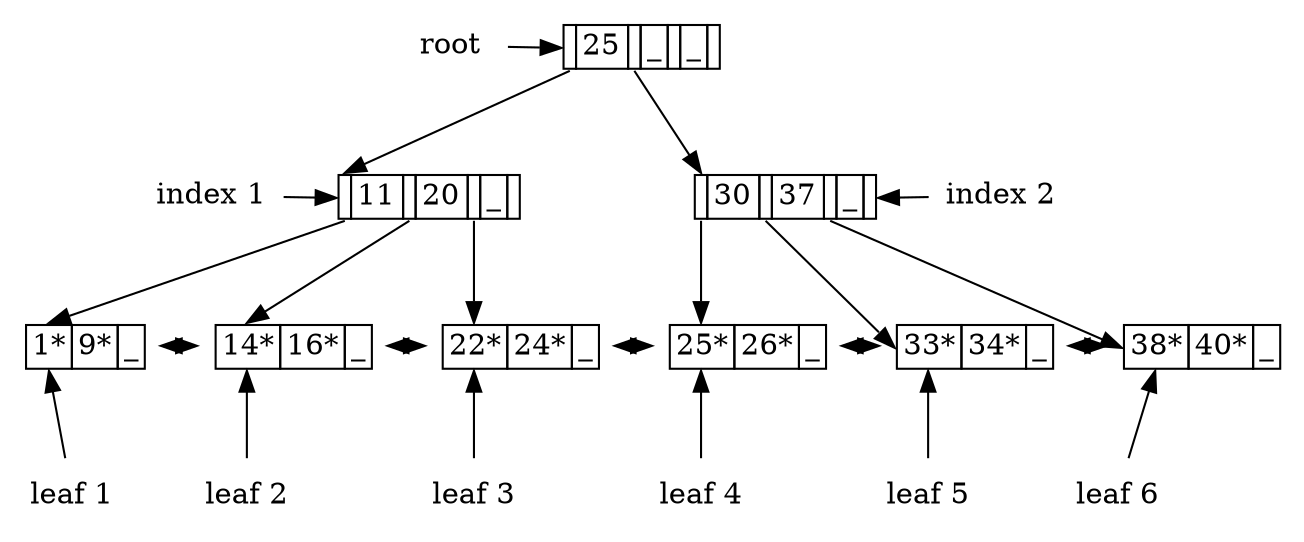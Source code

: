 digraph G
{
    splines=false
    root_node
    [
        shape = none
        label = <<table border="0" cellborder="1" cellspacing="0">
                    <tr>
                        <td port="connector0"></td>
                        <td port="key0">25</td>
                        <td port="connector1"></td>
                        <td port="key1">_</td>
                        <td port="connector2"></td>
                        <td port="key2">_</td>
                        <td port="connector3"></td>
                    </tr>
                </table>>
    ]
    index_node_1
    [
        shape = none
        label = <<table border="0" cellborder="1" cellspacing="0">
                    <tr>
                        <td port="connector0"></td>
                        <td port="key0">11</td>
                        <td port="connector1"></td>
                        <td port="key1">20</td>
                        <td port="connector2"></td>
                        <td port="key2">_</td>
                        <td port="connector3"></td>
                    </tr>
                </table>>
    ]
    index_node_2
    [
        shape = none
        label = <<table border="0" cellborder="1" cellspacing="0">
                    <tr>
                        <td port="connector0"></td>
                        <td port="key0">30</td>
                        <td port="connector1"></td>
                        <td port="key1">37</td>
                        <td port="connector2"></td>
                        <td port="key2">_</td>
                        <td port="connector3"></td>
                    </tr>
                </table>>
    ]
    leaf_node_1
    [
        shape = none
        label = <<table border="0" cellborder="1" cellspacing="0">
                    <tr>
                        <td port="key0">1*</td>
                        <td port="key1">9*</td>
                        <td port="key2">_</td>
                    </tr>
                </table>>
    ]
    leaf_node_2
    [
        shape = none
        label = <<table border="0" cellborder="1" cellspacing="0">
                    <tr>
                        <td port="key0">14*</td>
                        <td port="key1">16*</td>
                        <td port="key2">_</td>
                    </tr>
                </table>>
    ]
    leaf_node_3
    [
        shape = none
        label = <<table border="0" cellborder="1" cellspacing="0">
                    <tr>
                        <td port="key0">22*</td>
                        <td port="key1">24*</td>
                        <td port="key2">_</td>
                    </tr>
                </table>>
    ]
    leaf_node_4
    [
        shape = none
        label = <<table border="0" cellborder="1" cellspacing="0">
                    <tr>
                        <td port="key0">25*</td>
                        <td port="key1">26*</td>
                        <td port="key2">_</td>
                    </tr>
                </table>>
    ]
    leaf_node_5
    [
        shape = none
        label = <<table border="0" cellborder="1" cellspacing="0">
                    <tr>
                        <td port="key0">33*</td>
                        <td port="key1">34*</td>
                        <td port="key2">_</td>
                    </tr>
                </table>>
    ]
    leaf_node_6
    [
        shape = none
        label = <<table border="0" cellborder="1" cellspacing="0">
                    <tr>
                        <td port="key0">38*</td>
                        <td port="key1">40*</td>
                        <td port="key2">_</td>
                    </tr>
                </table>>
    ]

    root_label [ shape = none label="root" ]
    root_label -> root_node:"connector0"

    root_node:"connector0" -> index_node_1:"connector0" 
    root_node:"connector1" -> index_node_2:"connector0"

    index_1_label [ shape = none label="index 1"]
    index_1_label -> index_node_1:"connector0"
    index_node_1:"connector0" -> leaf_node_1:"key0" 
    index_node_1:"connector1" -> leaf_node_2:"key0"
    index_node_1:"connector2" -> leaf_node_3:"key0"

    index_node_2:"connector0" -> leaf_node_4:"key0" 
    index_node_2:"connector1" -> leaf_node_5:"key0"
    index_node_2:"connector2" -> leaf_node_6:"key0"
    index_2_label [ shape = none label="index 2"]
    index_2_label -> index_node_2:"connector3"

    leaf_1_label [ shape=none label="leaf 1"]
    leaf_1_label -> leaf_node_1:"key0"
    leaf_2_label [ shape=none label="leaf 2"]
    leaf_2_label -> leaf_node_2:"key0"
    leaf_3_label [ shape=none label="leaf 3"]
    leaf_3_label -> leaf_node_3:"key0"
    leaf_4_label [ shape=none label="leaf 4"]
    leaf_4_label -> leaf_node_4:"key0"
    leaf_5_label [ shape=none label="leaf 5"]
    leaf_5_label -> leaf_node_5:"key0"
    leaf_6_label [ shape=none label="leaf 6"]
    leaf_6_label -> leaf_node_6:"key0"

    // make invisible ranks
    rank1 [style=invisible]
    rank1 -> index_1_label -> index_node_1 -> index_node_2 -> index_2_label [style=invis]
    leaf_1_label -> leaf_2_label -> leaf_3_label -> leaf_4_label -> leaf_5_label -> leaf_6_label [style=invis];
    leaf_node_1 -> leaf_node_2 -> leaf_node_3 -> leaf_node_4 -> leaf_node_5 -> leaf_node_6 [dir=both constraint=false]

    {rank=min; root_label root_node}
    {rank=same; index_1_label index_node_1 index_node_2 index_2_label}
    {rank=same; leaf_node_1 leaf_node_2 leaf_node_3 leaf_node_4 leaf_node_5 leaf_node_6}
    {rank=max; leaf_1_label leaf_2_label leaf_3_label leaf_4_label leaf_5_label leaf_6_label }
}
